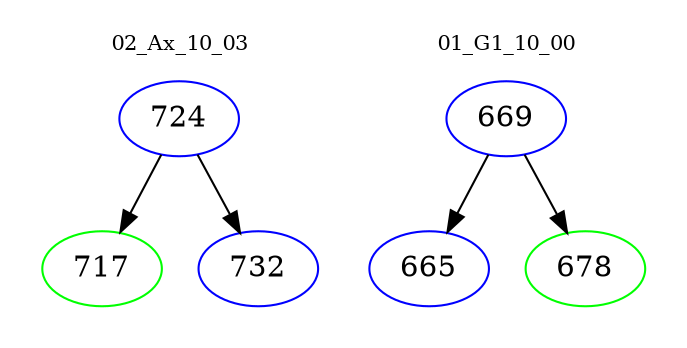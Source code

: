 digraph{
subgraph cluster_0 {
color = white
label = "02_Ax_10_03";
fontsize=10;
T0_724 [label="724", color="blue"]
T0_724 -> T0_717 [color="black"]
T0_717 [label="717", color="green"]
T0_724 -> T0_732 [color="black"]
T0_732 [label="732", color="blue"]
}
subgraph cluster_1 {
color = white
label = "01_G1_10_00";
fontsize=10;
T1_669 [label="669", color="blue"]
T1_669 -> T1_665 [color="black"]
T1_665 [label="665", color="blue"]
T1_669 -> T1_678 [color="black"]
T1_678 [label="678", color="green"]
}
}
